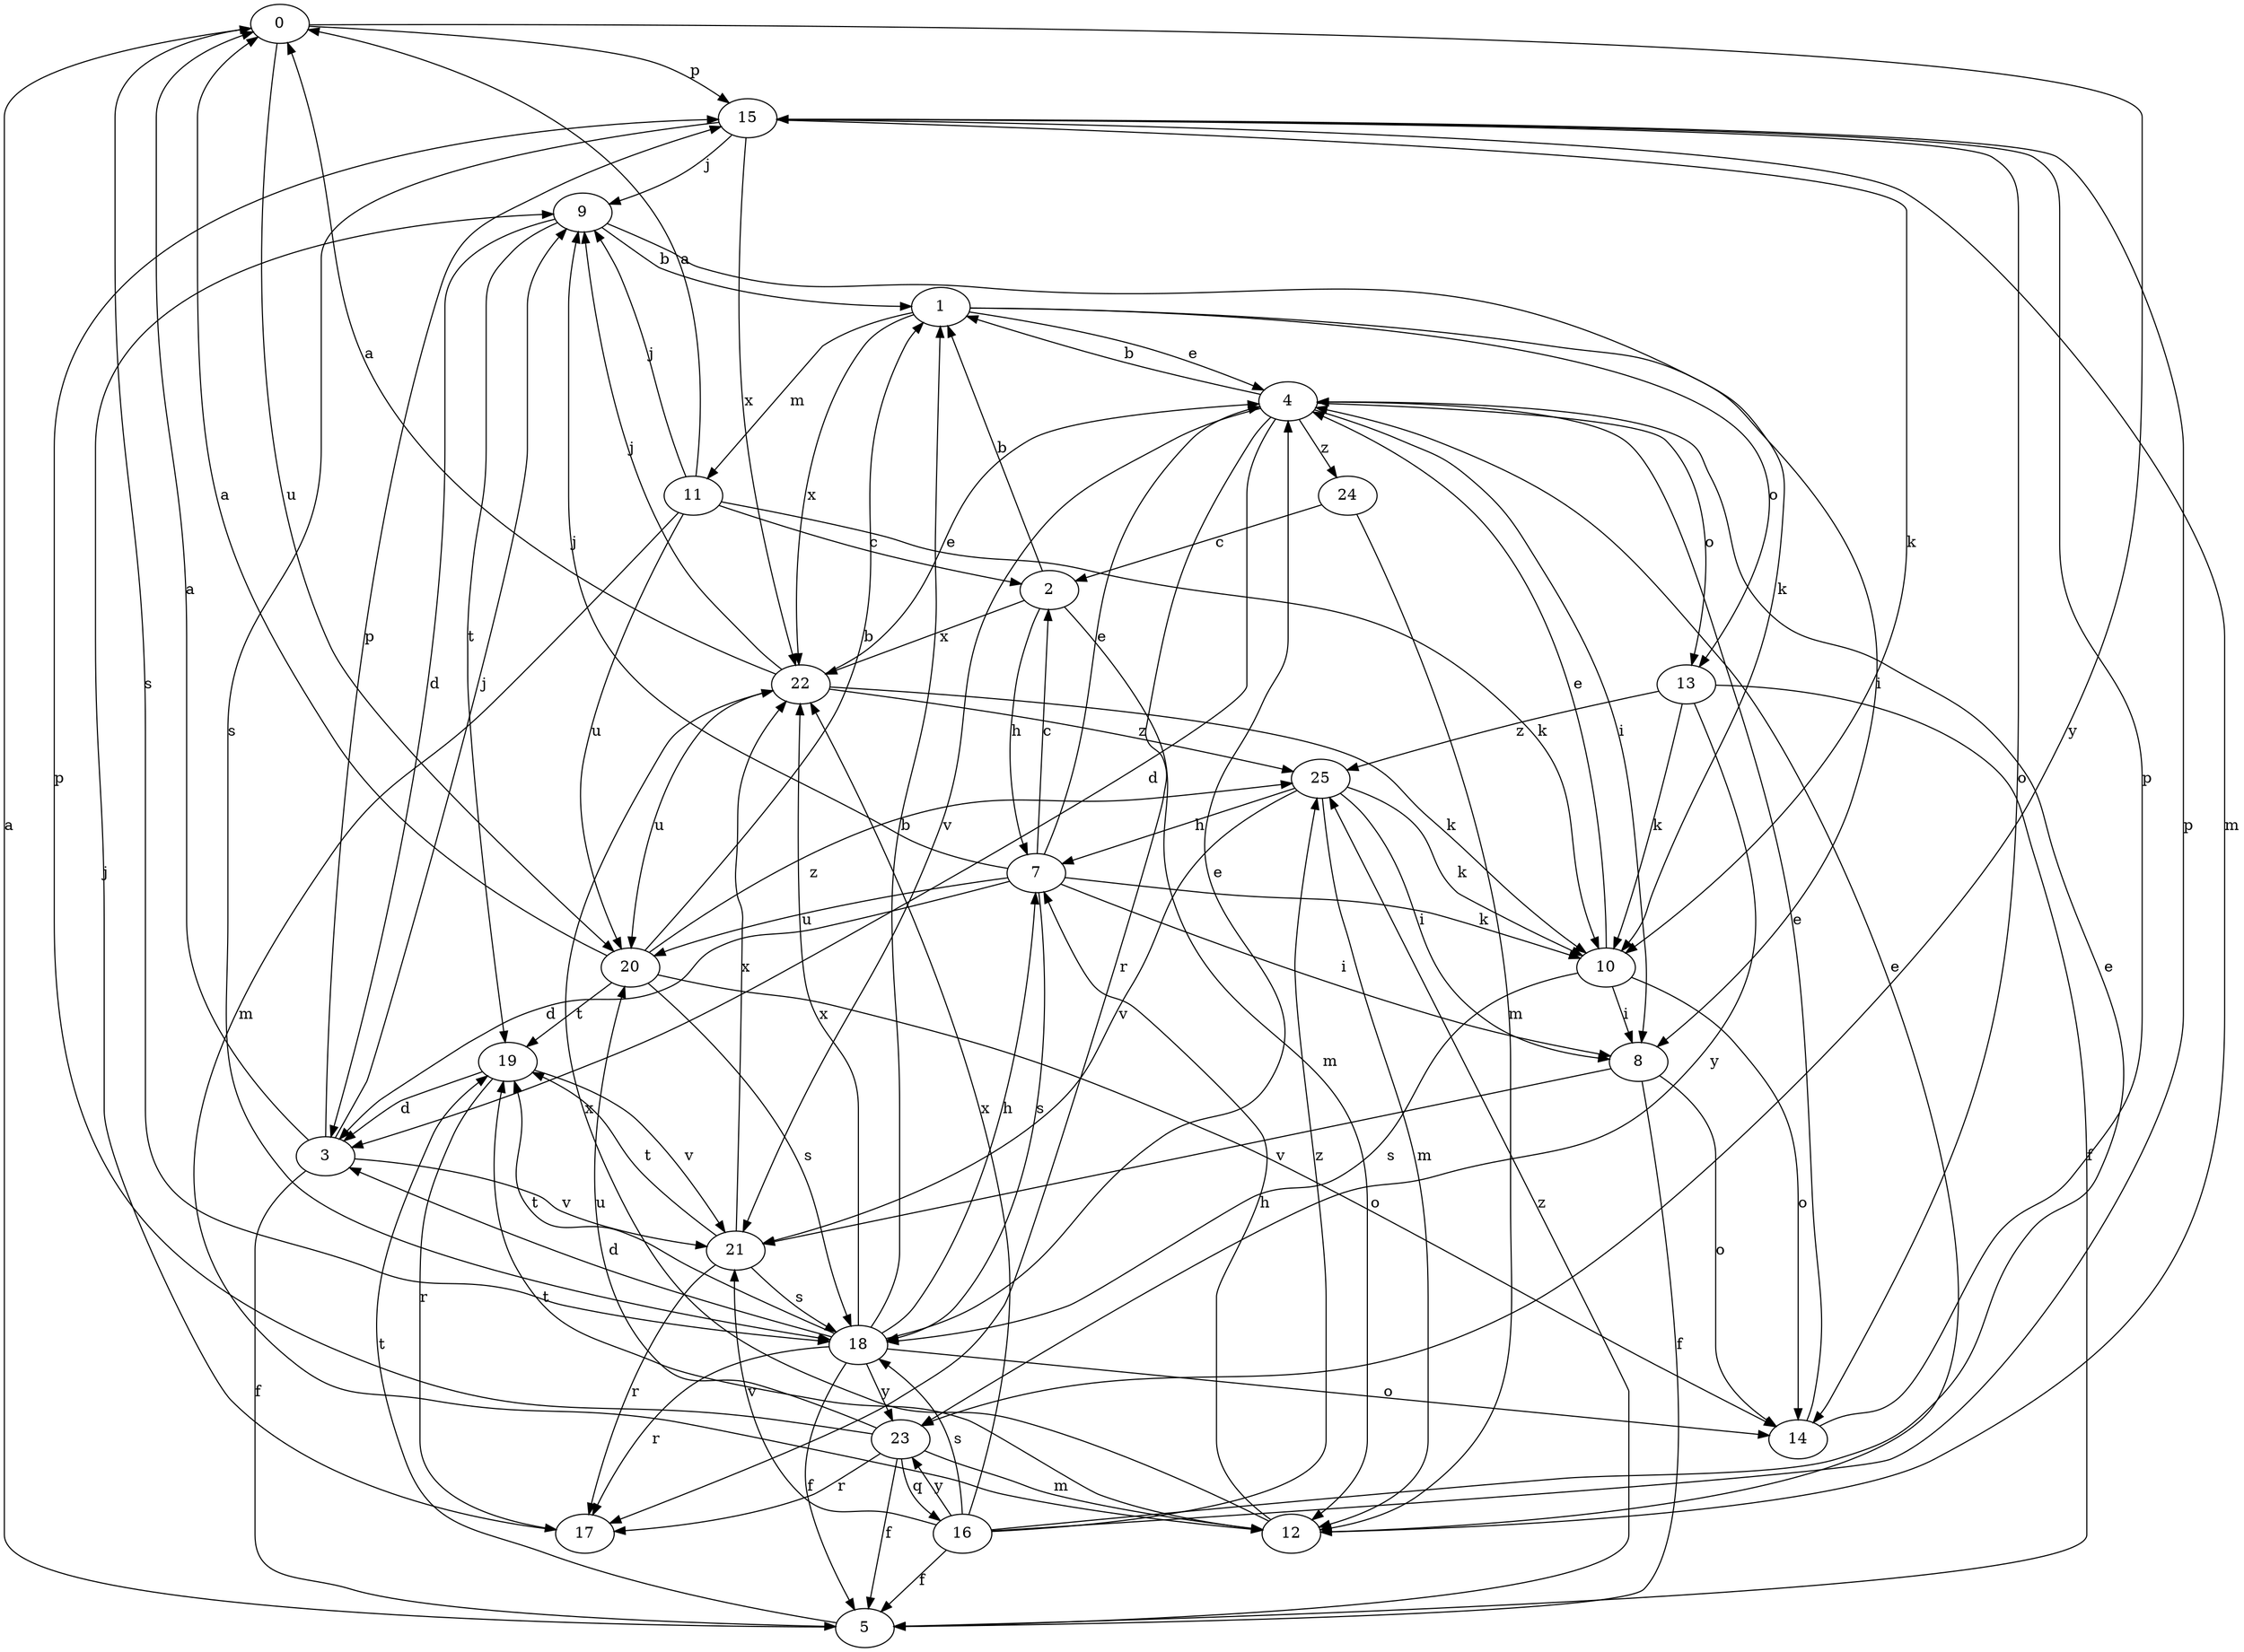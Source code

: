strict digraph  {
0;
1;
2;
3;
4;
5;
7;
8;
9;
10;
11;
12;
13;
14;
15;
16;
17;
18;
19;
20;
21;
22;
23;
24;
25;
0 -> 15  [label=p];
0 -> 18  [label=s];
0 -> 20  [label=u];
0 -> 23  [label=y];
1 -> 4  [label=e];
1 -> 8  [label=i];
1 -> 11  [label=m];
1 -> 13  [label=o];
1 -> 22  [label=x];
2 -> 1  [label=b];
2 -> 7  [label=h];
2 -> 12  [label=m];
2 -> 22  [label=x];
3 -> 0  [label=a];
3 -> 5  [label=f];
3 -> 9  [label=j];
3 -> 15  [label=p];
3 -> 21  [label=v];
4 -> 1  [label=b];
4 -> 3  [label=d];
4 -> 8  [label=i];
4 -> 13  [label=o];
4 -> 17  [label=r];
4 -> 21  [label=v];
4 -> 24  [label=z];
5 -> 0  [label=a];
5 -> 19  [label=t];
5 -> 25  [label=z];
7 -> 2  [label=c];
7 -> 3  [label=d];
7 -> 4  [label=e];
7 -> 8  [label=i];
7 -> 9  [label=j];
7 -> 10  [label=k];
7 -> 18  [label=s];
7 -> 20  [label=u];
8 -> 5  [label=f];
8 -> 14  [label=o];
8 -> 21  [label=v];
9 -> 1  [label=b];
9 -> 3  [label=d];
9 -> 10  [label=k];
9 -> 19  [label=t];
10 -> 4  [label=e];
10 -> 8  [label=i];
10 -> 14  [label=o];
10 -> 18  [label=s];
11 -> 0  [label=a];
11 -> 2  [label=c];
11 -> 9  [label=j];
11 -> 10  [label=k];
11 -> 12  [label=m];
11 -> 20  [label=u];
12 -> 4  [label=e];
12 -> 7  [label=h];
12 -> 19  [label=t];
12 -> 22  [label=x];
13 -> 5  [label=f];
13 -> 10  [label=k];
13 -> 23  [label=y];
13 -> 25  [label=z];
14 -> 4  [label=e];
14 -> 15  [label=p];
15 -> 9  [label=j];
15 -> 10  [label=k];
15 -> 12  [label=m];
15 -> 14  [label=o];
15 -> 18  [label=s];
15 -> 22  [label=x];
16 -> 4  [label=e];
16 -> 5  [label=f];
16 -> 15  [label=p];
16 -> 18  [label=s];
16 -> 21  [label=v];
16 -> 22  [label=x];
16 -> 23  [label=y];
16 -> 25  [label=z];
17 -> 9  [label=j];
18 -> 1  [label=b];
18 -> 3  [label=d];
18 -> 4  [label=e];
18 -> 5  [label=f];
18 -> 7  [label=h];
18 -> 14  [label=o];
18 -> 17  [label=r];
18 -> 19  [label=t];
18 -> 22  [label=x];
18 -> 23  [label=y];
19 -> 3  [label=d];
19 -> 17  [label=r];
19 -> 21  [label=v];
20 -> 0  [label=a];
20 -> 1  [label=b];
20 -> 14  [label=o];
20 -> 18  [label=s];
20 -> 19  [label=t];
20 -> 25  [label=z];
21 -> 17  [label=r];
21 -> 18  [label=s];
21 -> 19  [label=t];
21 -> 22  [label=x];
22 -> 0  [label=a];
22 -> 4  [label=e];
22 -> 9  [label=j];
22 -> 10  [label=k];
22 -> 20  [label=u];
22 -> 25  [label=z];
23 -> 5  [label=f];
23 -> 12  [label=m];
23 -> 15  [label=p];
23 -> 16  [label=q];
23 -> 17  [label=r];
23 -> 20  [label=u];
24 -> 2  [label=c];
24 -> 12  [label=m];
25 -> 7  [label=h];
25 -> 8  [label=i];
25 -> 10  [label=k];
25 -> 12  [label=m];
25 -> 21  [label=v];
}
